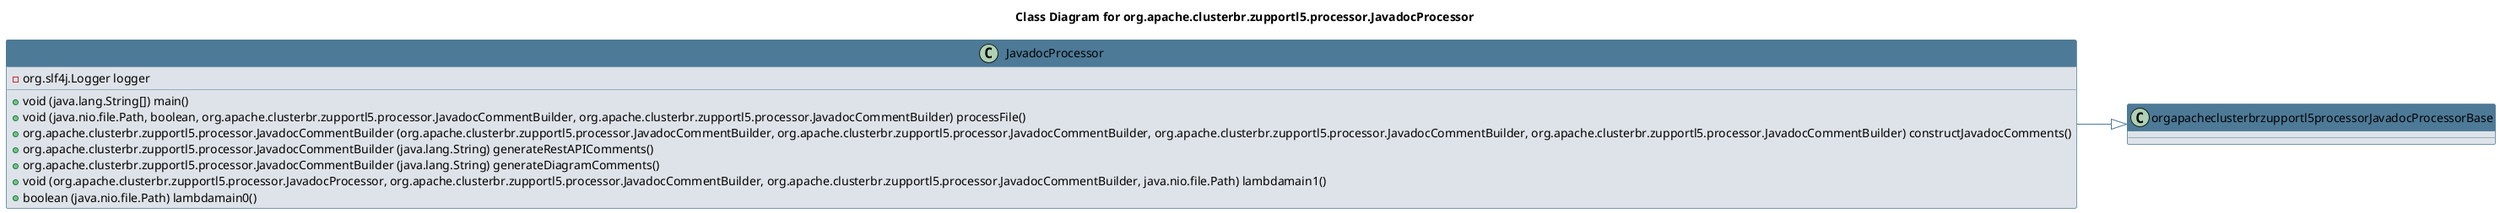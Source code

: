 @startuml 
skinparam class { 
 BackgroundColor #DEE3E9 
 ArrowColor #4D7A97 
 BorderColor #4D7A97 
}
left to right direction 
title Class Diagram for org.apache.clusterbr.zupportl5.processor.JavadocProcessor
skinparam titleBackgroundColor White
skinparam classHeaderBackgroundColor #4D7A97 
skinparam stereotypeCBackgroundColor #F8981D 

class JavadocProcessor {
 - org.slf4j.Logger logger
 + void (java.lang.String[]) main()
 + void (java.nio.file.Path, boolean, org.apache.clusterbr.zupportl5.processor.JavadocCommentBuilder, org.apache.clusterbr.zupportl5.processor.JavadocCommentBuilder) processFile()
 + org.apache.clusterbr.zupportl5.processor.JavadocCommentBuilder (org.apache.clusterbr.zupportl5.processor.JavadocCommentBuilder, org.apache.clusterbr.zupportl5.processor.JavadocCommentBuilder, org.apache.clusterbr.zupportl5.processor.JavadocCommentBuilder, org.apache.clusterbr.zupportl5.processor.JavadocCommentBuilder) constructJavadocComments()
 + org.apache.clusterbr.zupportl5.processor.JavadocCommentBuilder (java.lang.String) generateRestAPIComments()
 + org.apache.clusterbr.zupportl5.processor.JavadocCommentBuilder (java.lang.String) generateDiagramComments()
 + void (org.apache.clusterbr.zupportl5.processor.JavadocProcessor, org.apache.clusterbr.zupportl5.processor.JavadocCommentBuilder, org.apache.clusterbr.zupportl5.processor.JavadocCommentBuilder, java.nio.file.Path) lambdamain1()
 + boolean (java.nio.file.Path) lambdamain0()
}
JavadocProcessor --|> orgapacheclusterbrzupportl5processorJavadocProcessorBase
@enduml